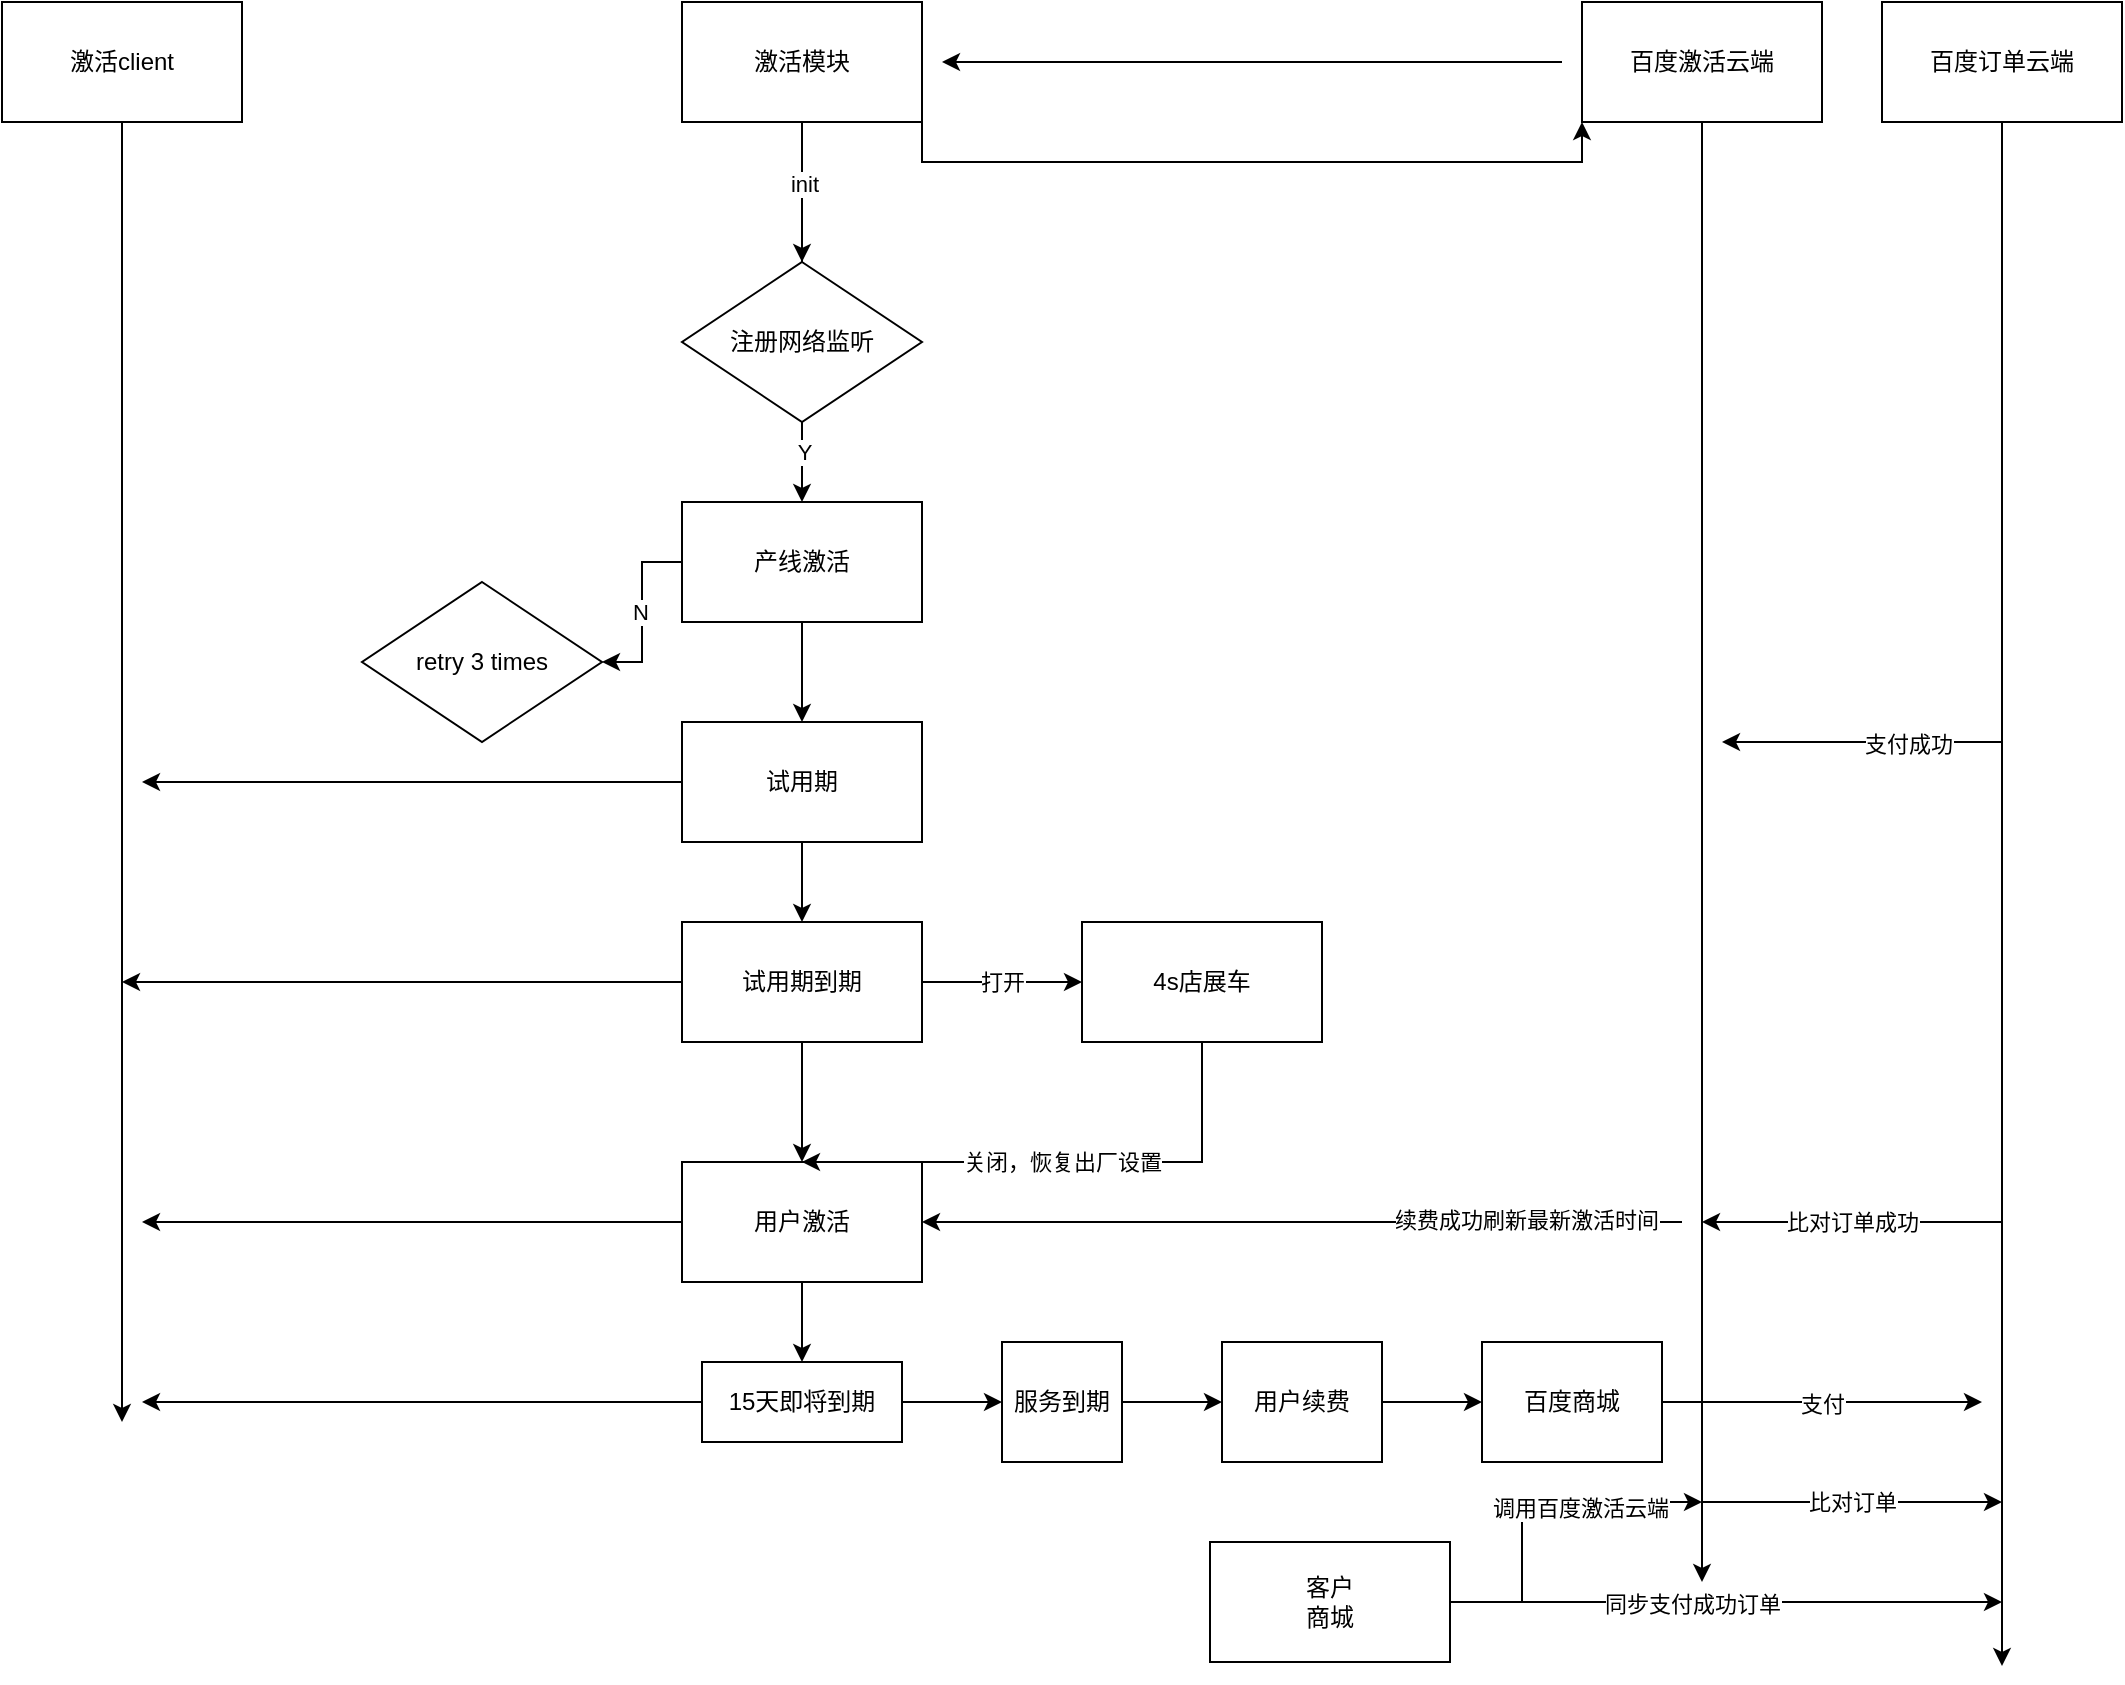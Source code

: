 <mxfile version="17.4.0" type="github">
  <diagram id="wHi7M4M5DRVx-HxcvsRZ" name="Page-1">
    <mxGraphModel dx="2864" dy="1134" grid="1" gridSize="10" guides="1" tooltips="1" connect="1" arrows="1" fold="1" page="1" pageScale="1" pageWidth="827" pageHeight="1169" math="0" shadow="0">
      <root>
        <mxCell id="0" />
        <mxCell id="1" parent="0" />
        <mxCell id="syqivPkIFeEdkYDiHq19-5" value="" style="edgeStyle=orthogonalEdgeStyle;rounded=0;orthogonalLoop=1;jettySize=auto;html=1;" parent="1" source="syqivPkIFeEdkYDiHq19-1" target="syqivPkIFeEdkYDiHq19-4" edge="1">
          <mxGeometry relative="1" as="geometry" />
        </mxCell>
        <mxCell id="syqivPkIFeEdkYDiHq19-8" value="init&lt;br&gt;" style="edgeLabel;html=1;align=center;verticalAlign=middle;resizable=0;points=[];" parent="syqivPkIFeEdkYDiHq19-5" vertex="1" connectable="0">
          <mxGeometry x="-0.1" y="1" relative="1" as="geometry">
            <mxPoint as="offset" />
          </mxGeometry>
        </mxCell>
        <mxCell id="syqivPkIFeEdkYDiHq19-12" value="Y" style="edgeLabel;html=1;align=center;verticalAlign=middle;resizable=0;points=[];" parent="syqivPkIFeEdkYDiHq19-5" vertex="1" connectable="0">
          <mxGeometry x="0.737" y="1" relative="1" as="geometry">
            <mxPoint as="offset" />
          </mxGeometry>
        </mxCell>
        <mxCell id="syqivPkIFeEdkYDiHq19-10" value="" style="edgeStyle=orthogonalEdgeStyle;rounded=0;orthogonalLoop=1;jettySize=auto;html=1;" parent="1" source="syqivPkIFeEdkYDiHq19-1" target="syqivPkIFeEdkYDiHq19-9" edge="1">
          <mxGeometry relative="1" as="geometry" />
        </mxCell>
        <mxCell id="syqivPkIFeEdkYDiHq19-11" value="init" style="edgeLabel;html=1;align=center;verticalAlign=middle;resizable=0;points=[];" parent="syqivPkIFeEdkYDiHq19-10" vertex="1" connectable="0">
          <mxGeometry x="-0.114" y="1" relative="1" as="geometry">
            <mxPoint as="offset" />
          </mxGeometry>
        </mxCell>
        <mxCell id="syqivPkIFeEdkYDiHq19-1" value="激活模块" style="whiteSpace=wrap;html=1;" parent="1" vertex="1">
          <mxGeometry x="90" y="40" width="120" height="60" as="geometry" />
        </mxCell>
        <mxCell id="syqivPkIFeEdkYDiHq19-20" value="" style="edgeStyle=orthogonalEdgeStyle;rounded=0;orthogonalLoop=1;jettySize=auto;html=1;" parent="1" source="syqivPkIFeEdkYDiHq19-2" edge="1">
          <mxGeometry relative="1" as="geometry">
            <mxPoint x="600" y="830" as="targetPoint" />
            <Array as="points">
              <mxPoint x="600" y="620" />
            </Array>
          </mxGeometry>
        </mxCell>
        <mxCell id="syqivPkIFeEdkYDiHq19-2" value="百度激活云端" style="whiteSpace=wrap;html=1;" parent="1" vertex="1">
          <mxGeometry x="540" y="40" width="120" height="60" as="geometry" />
        </mxCell>
        <mxCell id="syqivPkIFeEdkYDiHq19-47" value="" style="edgeStyle=orthogonalEdgeStyle;rounded=0;orthogonalLoop=1;jettySize=auto;html=1;" parent="1" source="syqivPkIFeEdkYDiHq19-3" edge="1">
          <mxGeometry relative="1" as="geometry">
            <mxPoint x="-190" y="750" as="targetPoint" />
          </mxGeometry>
        </mxCell>
        <mxCell id="syqivPkIFeEdkYDiHq19-3" value="激活client" style="whiteSpace=wrap;html=1;" parent="1" vertex="1">
          <mxGeometry x="-250" y="40" width="120" height="60" as="geometry" />
        </mxCell>
        <mxCell id="syqivPkIFeEdkYDiHq19-7" value="" style="edgeStyle=orthogonalEdgeStyle;rounded=0;orthogonalLoop=1;jettySize=auto;html=1;" parent="1" source="syqivPkIFeEdkYDiHq19-4" target="syqivPkIFeEdkYDiHq19-6" edge="1">
          <mxGeometry relative="1" as="geometry" />
        </mxCell>
        <mxCell id="syqivPkIFeEdkYDiHq19-22" value="" style="edgeStyle=orthogonalEdgeStyle;rounded=0;orthogonalLoop=1;jettySize=auto;html=1;" parent="1" source="syqivPkIFeEdkYDiHq19-4" target="syqivPkIFeEdkYDiHq19-16" edge="1">
          <mxGeometry relative="1" as="geometry" />
        </mxCell>
        <mxCell id="syqivPkIFeEdkYDiHq19-23" value="N" style="edgeLabel;html=1;align=center;verticalAlign=middle;resizable=0;points=[];" parent="syqivPkIFeEdkYDiHq19-22" vertex="1" connectable="0">
          <mxGeometry y="-1" relative="1" as="geometry">
            <mxPoint as="offset" />
          </mxGeometry>
        </mxCell>
        <mxCell id="syqivPkIFeEdkYDiHq19-25" value="" style="edgeStyle=orthogonalEdgeStyle;rounded=0;orthogonalLoop=1;jettySize=auto;html=1;exitX=1;exitY=1;exitDx=0;exitDy=0;entryX=0;entryY=1;entryDx=0;entryDy=0;" parent="1" source="syqivPkIFeEdkYDiHq19-1" target="syqivPkIFeEdkYDiHq19-2" edge="1">
          <mxGeometry relative="1" as="geometry">
            <mxPoint x="590" y="320" as="targetPoint" />
          </mxGeometry>
        </mxCell>
        <mxCell id="syqivPkIFeEdkYDiHq19-4" value="产线激活" style="whiteSpace=wrap;html=1;" parent="1" vertex="1">
          <mxGeometry x="90" y="290" width="120" height="60" as="geometry" />
        </mxCell>
        <mxCell id="syqivPkIFeEdkYDiHq19-30" value="" style="edgeStyle=orthogonalEdgeStyle;rounded=0;orthogonalLoop=1;jettySize=auto;html=1;" parent="1" source="syqivPkIFeEdkYDiHq19-6" target="syqivPkIFeEdkYDiHq19-29" edge="1">
          <mxGeometry relative="1" as="geometry" />
        </mxCell>
        <mxCell id="syqivPkIFeEdkYDiHq19-53" value="" style="edgeStyle=orthogonalEdgeStyle;rounded=0;orthogonalLoop=1;jettySize=auto;html=1;" parent="1" source="syqivPkIFeEdkYDiHq19-6" edge="1">
          <mxGeometry relative="1" as="geometry">
            <mxPoint x="-180" y="430" as="targetPoint" />
          </mxGeometry>
        </mxCell>
        <mxCell id="syqivPkIFeEdkYDiHq19-6" value="试用期" style="whiteSpace=wrap;html=1;" parent="1" vertex="1">
          <mxGeometry x="90" y="400" width="120" height="60" as="geometry" />
        </mxCell>
        <mxCell id="syqivPkIFeEdkYDiHq19-9" value="注册网络监听" style="rhombus;whiteSpace=wrap;html=1;" parent="1" vertex="1">
          <mxGeometry x="90" y="170" width="120" height="80" as="geometry" />
        </mxCell>
        <mxCell id="syqivPkIFeEdkYDiHq19-16" value="retry 3 times" style="rhombus;whiteSpace=wrap;html=1;" parent="1" vertex="1">
          <mxGeometry x="-70" y="330" width="120" height="80" as="geometry" />
        </mxCell>
        <mxCell id="syqivPkIFeEdkYDiHq19-32" value="" style="edgeStyle=orthogonalEdgeStyle;rounded=0;orthogonalLoop=1;jettySize=auto;html=1;" parent="1" source="syqivPkIFeEdkYDiHq19-29" target="syqivPkIFeEdkYDiHq19-31" edge="1">
          <mxGeometry relative="1" as="geometry" />
        </mxCell>
        <mxCell id="syqivPkIFeEdkYDiHq19-34" value="打开" style="edgeStyle=orthogonalEdgeStyle;rounded=0;orthogonalLoop=1;jettySize=auto;html=1;" parent="1" source="syqivPkIFeEdkYDiHq19-29" target="syqivPkIFeEdkYDiHq19-33" edge="1">
          <mxGeometry relative="1" as="geometry" />
        </mxCell>
        <mxCell id="syqivPkIFeEdkYDiHq19-55" value="" style="edgeStyle=orthogonalEdgeStyle;rounded=0;orthogonalLoop=1;jettySize=auto;html=1;" parent="1" source="syqivPkIFeEdkYDiHq19-29" edge="1">
          <mxGeometry relative="1" as="geometry">
            <mxPoint x="-190" y="530" as="targetPoint" />
          </mxGeometry>
        </mxCell>
        <mxCell id="syqivPkIFeEdkYDiHq19-29" value="试用期到期" style="whiteSpace=wrap;html=1;" parent="1" vertex="1">
          <mxGeometry x="90" y="500" width="120" height="60" as="geometry" />
        </mxCell>
        <mxCell id="syqivPkIFeEdkYDiHq19-39" value="" style="edgeStyle=orthogonalEdgeStyle;rounded=0;orthogonalLoop=1;jettySize=auto;html=1;" parent="1" source="syqivPkIFeEdkYDiHq19-31" target="syqivPkIFeEdkYDiHq19-38" edge="1">
          <mxGeometry relative="1" as="geometry" />
        </mxCell>
        <mxCell id="syqivPkIFeEdkYDiHq19-57" value="" style="edgeStyle=orthogonalEdgeStyle;rounded=0;orthogonalLoop=1;jettySize=auto;html=1;" parent="1" source="syqivPkIFeEdkYDiHq19-31" edge="1">
          <mxGeometry relative="1" as="geometry">
            <mxPoint x="-180" y="650" as="targetPoint" />
          </mxGeometry>
        </mxCell>
        <mxCell id="syqivPkIFeEdkYDiHq19-31" value="用户激活" style="whiteSpace=wrap;html=1;" parent="1" vertex="1">
          <mxGeometry x="90" y="620" width="120" height="60" as="geometry" />
        </mxCell>
        <mxCell id="syqivPkIFeEdkYDiHq19-36" value="关闭，恢复出厂设置" style="edgeStyle=orthogonalEdgeStyle;rounded=0;orthogonalLoop=1;jettySize=auto;html=1;" parent="1" source="syqivPkIFeEdkYDiHq19-33" edge="1">
          <mxGeometry relative="1" as="geometry">
            <mxPoint x="150" y="620" as="targetPoint" />
            <Array as="points">
              <mxPoint x="350" y="620" />
            </Array>
          </mxGeometry>
        </mxCell>
        <mxCell id="syqivPkIFeEdkYDiHq19-33" value="4s店展车" style="whiteSpace=wrap;html=1;" parent="1" vertex="1">
          <mxGeometry x="290" y="500" width="120" height="60" as="geometry" />
        </mxCell>
        <mxCell id="syqivPkIFeEdkYDiHq19-41" value="" style="edgeStyle=orthogonalEdgeStyle;rounded=0;orthogonalLoop=1;jettySize=auto;html=1;" parent="1" source="syqivPkIFeEdkYDiHq19-38" target="syqivPkIFeEdkYDiHq19-40" edge="1">
          <mxGeometry relative="1" as="geometry" />
        </mxCell>
        <mxCell id="syqivPkIFeEdkYDiHq19-59" value="" style="edgeStyle=orthogonalEdgeStyle;rounded=0;orthogonalLoop=1;jettySize=auto;html=1;" parent="1" source="syqivPkIFeEdkYDiHq19-38" edge="1">
          <mxGeometry relative="1" as="geometry">
            <mxPoint x="-180" y="740" as="targetPoint" />
          </mxGeometry>
        </mxCell>
        <mxCell id="syqivPkIFeEdkYDiHq19-38" value="15天即将到期" style="whiteSpace=wrap;html=1;" parent="1" vertex="1">
          <mxGeometry x="100" y="720" width="100" height="40" as="geometry" />
        </mxCell>
        <mxCell id="syqivPkIFeEdkYDiHq19-43" value="" style="edgeStyle=orthogonalEdgeStyle;rounded=0;orthogonalLoop=1;jettySize=auto;html=1;" parent="1" source="syqivPkIFeEdkYDiHq19-40" target="syqivPkIFeEdkYDiHq19-42" edge="1">
          <mxGeometry relative="1" as="geometry" />
        </mxCell>
        <mxCell id="syqivPkIFeEdkYDiHq19-40" value="服务到期" style="whiteSpace=wrap;html=1;" parent="1" vertex="1">
          <mxGeometry x="250" y="710" width="60" height="60" as="geometry" />
        </mxCell>
        <mxCell id="syqivPkIFeEdkYDiHq19-69" value="" style="edgeStyle=orthogonalEdgeStyle;rounded=0;orthogonalLoop=1;jettySize=auto;html=1;" parent="1" source="syqivPkIFeEdkYDiHq19-42" target="syqivPkIFeEdkYDiHq19-44" edge="1">
          <mxGeometry relative="1" as="geometry" />
        </mxCell>
        <mxCell id="syqivPkIFeEdkYDiHq19-42" value="用户续费" style="whiteSpace=wrap;html=1;" parent="1" vertex="1">
          <mxGeometry x="360" y="710" width="80" height="60" as="geometry" />
        </mxCell>
        <mxCell id="syqivPkIFeEdkYDiHq19-63" value="支付" style="edgeStyle=orthogonalEdgeStyle;rounded=0;orthogonalLoop=1;jettySize=auto;html=1;" parent="1" source="syqivPkIFeEdkYDiHq19-44" edge="1">
          <mxGeometry relative="1" as="geometry">
            <mxPoint x="740" y="740" as="targetPoint" />
          </mxGeometry>
        </mxCell>
        <mxCell id="syqivPkIFeEdkYDiHq19-44" value="百度商城" style="whiteSpace=wrap;html=1;" parent="1" vertex="1">
          <mxGeometry x="490" y="710" width="90" height="60" as="geometry" />
        </mxCell>
        <mxCell id="syqivPkIFeEdkYDiHq19-72" value="" style="edgeStyle=orthogonalEdgeStyle;rounded=0;orthogonalLoop=1;jettySize=auto;html=1;" parent="1" source="syqivPkIFeEdkYDiHq19-45" edge="1">
          <mxGeometry relative="1" as="geometry">
            <mxPoint x="750" y="840" as="targetPoint" />
          </mxGeometry>
        </mxCell>
        <mxCell id="syqivPkIFeEdkYDiHq19-73" value="同步支付成功订单" style="edgeLabel;html=1;align=center;verticalAlign=middle;resizable=0;points=[];" parent="syqivPkIFeEdkYDiHq19-72" vertex="1" connectable="0">
          <mxGeometry x="-0.123" y="-1" relative="1" as="geometry">
            <mxPoint as="offset" />
          </mxGeometry>
        </mxCell>
        <mxCell id="syqivPkIFeEdkYDiHq19-77" value="" style="edgeStyle=orthogonalEdgeStyle;rounded=0;orthogonalLoop=1;jettySize=auto;html=1;" parent="1" source="syqivPkIFeEdkYDiHq19-45" edge="1">
          <mxGeometry relative="1" as="geometry">
            <mxPoint x="600" y="790" as="targetPoint" />
            <Array as="points">
              <mxPoint x="510" y="840" />
              <mxPoint x="510" y="790" />
            </Array>
          </mxGeometry>
        </mxCell>
        <mxCell id="syqivPkIFeEdkYDiHq19-78" value="调用百度激活云端" style="edgeLabel;html=1;align=center;verticalAlign=middle;resizable=0;points=[];" parent="syqivPkIFeEdkYDiHq19-77" vertex="1" connectable="0">
          <mxGeometry x="0.301" y="-3" relative="1" as="geometry">
            <mxPoint as="offset" />
          </mxGeometry>
        </mxCell>
        <mxCell id="syqivPkIFeEdkYDiHq19-45" value="客户&lt;br&gt;商城" style="whiteSpace=wrap;html=1;" parent="1" vertex="1">
          <mxGeometry x="354" y="810" width="120" height="60" as="geometry" />
        </mxCell>
        <mxCell id="syqivPkIFeEdkYDiHq19-50" value="" style="edgeStyle=orthogonalEdgeStyle;rounded=0;orthogonalLoop=1;jettySize=auto;html=1;" parent="1" source="syqivPkIFeEdkYDiHq19-48" edge="1">
          <mxGeometry relative="1" as="geometry">
            <mxPoint x="750" y="872" as="targetPoint" />
            <Array as="points">
              <mxPoint x="750" y="480" />
              <mxPoint x="750" y="480" />
            </Array>
          </mxGeometry>
        </mxCell>
        <mxCell id="syqivPkIFeEdkYDiHq19-48" value="百度订单云端" style="whiteSpace=wrap;html=1;" parent="1" vertex="1">
          <mxGeometry x="690" y="40" width="120" height="60" as="geometry" />
        </mxCell>
        <mxCell id="syqivPkIFeEdkYDiHq19-66" value="" style="endArrow=classic;html=1;rounded=0;" parent="1" edge="1">
          <mxGeometry width="50" height="50" relative="1" as="geometry">
            <mxPoint x="750" y="410" as="sourcePoint" />
            <mxPoint x="610" y="410" as="targetPoint" />
          </mxGeometry>
        </mxCell>
        <mxCell id="syqivPkIFeEdkYDiHq19-74" value="支付成功" style="edgeLabel;html=1;align=center;verticalAlign=middle;resizable=0;points=[];" parent="syqivPkIFeEdkYDiHq19-66" vertex="1" connectable="0">
          <mxGeometry x="-0.329" y="1" relative="1" as="geometry">
            <mxPoint as="offset" />
          </mxGeometry>
        </mxCell>
        <mxCell id="syqivPkIFeEdkYDiHq19-67" value="" style="endArrow=classic;html=1;rounded=0;entryX=1;entryY=0.5;entryDx=0;entryDy=0;" parent="1" target="syqivPkIFeEdkYDiHq19-31" edge="1">
          <mxGeometry width="50" height="50" relative="1" as="geometry">
            <mxPoint x="590" y="650" as="sourcePoint" />
            <mxPoint x="300" y="390" as="targetPoint" />
          </mxGeometry>
        </mxCell>
        <mxCell id="syqivPkIFeEdkYDiHq19-75" value="续费成功刷新最新激活时间" style="edgeLabel;html=1;align=center;verticalAlign=middle;resizable=0;points=[];" parent="syqivPkIFeEdkYDiHq19-67" vertex="1" connectable="0">
          <mxGeometry x="-0.59" y="-1" relative="1" as="geometry">
            <mxPoint as="offset" />
          </mxGeometry>
        </mxCell>
        <mxCell id="syqivPkIFeEdkYDiHq19-79" value="比对订单" style="endArrow=classic;html=1;rounded=0;" parent="1" edge="1">
          <mxGeometry width="50" height="50" relative="1" as="geometry">
            <mxPoint x="600" y="790" as="sourcePoint" />
            <mxPoint x="750" y="790" as="targetPoint" />
          </mxGeometry>
        </mxCell>
        <mxCell id="syqivPkIFeEdkYDiHq19-81" value="比对订单成功" style="endArrow=classic;html=1;rounded=0;" parent="1" edge="1">
          <mxGeometry width="50" height="50" relative="1" as="geometry">
            <mxPoint x="750" y="650" as="sourcePoint" />
            <mxPoint x="600" y="650" as="targetPoint" />
          </mxGeometry>
        </mxCell>
        <mxCell id="syqivPkIFeEdkYDiHq19-82" value="" style="endArrow=classic;html=1;rounded=0;" parent="1" edge="1">
          <mxGeometry width="50" height="50" relative="1" as="geometry">
            <mxPoint x="530" y="70" as="sourcePoint" />
            <mxPoint x="220" y="70" as="targetPoint" />
          </mxGeometry>
        </mxCell>
      </root>
    </mxGraphModel>
  </diagram>
</mxfile>
